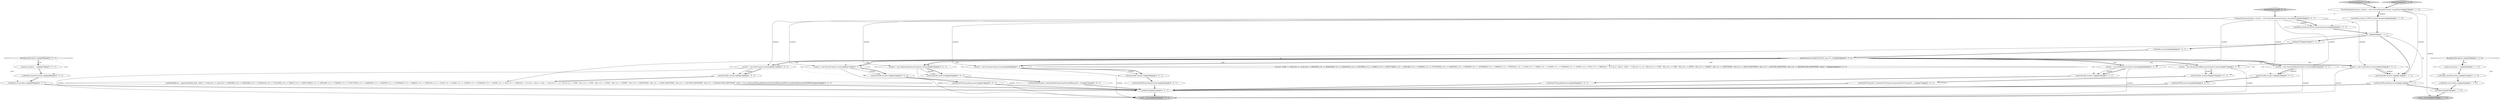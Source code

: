 digraph {
27 [style = filled, label = "_errHandler.sync(this)@@@8@@@['0', '0', '1']", fillcolor = white, shape = ellipse image = "AAA0AAABBB3BBB"];
35 [style = filled, label = "{setState(570)qualifiedName()}@@@68@@@['0', '0', '1']", fillcolor = white, shape = ellipse image = "AAA0AAABBB3BBB"];
33 [style = filled, label = "primaryExpression['0', '0', '1']", fillcolor = lightgray, shape = diamond image = "AAA0AAABBB3BBB"];
7 [style = filled, label = "_errHandler.recover(this,re)@@@52@@@['1', '1', '0']", fillcolor = white, shape = ellipse image = "AAA0AAABBB1BBB"];
44 [style = filled, label = "_localctx = new DereferenceContext(_localctx)@@@66@@@['0', '0', '1']", fillcolor = white, shape = ellipse image = "AAA0AAABBB3BBB"];
46 [style = filled, label = "_localctx.exception = re@@@87@@@['0', '0', '1']", fillcolor = white, shape = ellipse image = "AAA0AAABBB3BBB"];
6 [style = filled, label = "enterRule(_localctx,72,RULE_functionTemplate)@@@4@@@['1', '1', '0']", fillcolor = white, shape = ellipse image = "AAA0AAABBB1BBB"];
23 [style = filled, label = "setState(575)@@@7@@@['0', '0', '1']", fillcolor = white, shape = ellipse image = "AAA0AAABBB3BBB"];
36 [style = filled, label = "_localctx = new CastContext(_localctx)@@@10@@@['0', '0', '1']", fillcolor = white, shape = ellipse image = "AAA0AAABBB3BBB"];
24 [style = filled, label = "getInterpreter().adaptivePredict(_input,76,_ctx)@@@9@@@['0', '0', '1']", fillcolor = white, shape = diamond image = "AAA0AAABBB3BBB"];
15 [style = filled, label = "{setState(562)_la = _input.LA(1)if ((((_la) & ~0x3f) == 0 && ((1L << _la) & ((1L << ANALYZE) | (1L << ANALYZED) | (1L << CATALOGS) | (1L << COLUMNS) | (1L << DEBUG) | (1L << EXECUTABLE) | (1L << EXPLAIN) | (1L << FORMAT) | (1L << FUNCTIONS) | (1L << GRAPHVIZ) | (1L << MAPPED) | (1L << OPTIMIZED) | (1L << PARSED) | (1L << PHYSICAL) | (1L << PLAN) | (1L << RLIKE) | (1L << QUERY) | (1L << SCHEMAS) | (1L << SHOW) | (1L << SYS) | (1L << TABLES))) != 0) || ((((_la - 64)) & ~0x3f) == 0 && ((1L << (_la - 64)) & ((1L << (TEXT - 64)) | (1L << (TYPE - 64)) | (1L << (TYPES - 64)) | (1L << (VERIFY - 64)) | (1L << (IDENTIFIER - 64)) | (1L << (DIGIT_IDENTIFIER - 64)) | (1L << (QUOTED_IDENTIFIER - 64)) | (1L << (BACKQUOTED_IDENTIFIER - 64)))) != 0)) {{setState(559)qualifiedName()setState(560)match(DOT)}}setState(564)match(ASTERISK)}@@@33@@@['0', '0', '1']", fillcolor = white, shape = ellipse image = "AAA0AAABBB3BBB"];
29 [style = filled, label = "RecognitionException re@@@86@@@['0', '0', '1']", fillcolor = white, shape = diamond image = "AAA0AAABBB3BBB"];
22 [style = filled, label = "_localctx = new SubqueryExpressionContext(_localctx)@@@55@@@['0', '0', '1']", fillcolor = white, shape = ellipse image = "AAA0AAABBB3BBB"];
40 [style = filled, label = "enterOuterAlt(_localctx,4)@@@32@@@['0', '0', '1']", fillcolor = white, shape = ellipse image = "AAA0AAABBB3BBB"];
10 [style = filled, label = "int _la@@@5@@@['1', '1', '1']", fillcolor = white, shape = ellipse image = "AAA0AAABBB1BBB"];
2 [style = filled, label = "{exitRule()}@@@54@@@['1', '1', '0']", fillcolor = white, shape = ellipse image = "AAA0AAABBB1BBB"];
16 [style = filled, label = "PrimaryExpressionContext _localctx = new PrimaryExpressionContext(_ctx,getState())@@@3@@@['0', '0', '1']", fillcolor = white, shape = ellipse image = "AAA0AAABBB3BBB"];
17 [style = filled, label = "_localctx = new FunctionContext(_localctx)@@@48@@@['0', '0', '1']", fillcolor = white, shape = ellipse image = "AAA0AAABBB3BBB"];
26 [style = filled, label = "{exitRule()}@@@91@@@['0', '0', '1']", fillcolor = white, shape = ellipse image = "AAA0AAABBB3BBB"];
9 [style = filled, label = "_errHandler.reportError(this,re)@@@51@@@['1', '1', '0']", fillcolor = white, shape = ellipse image = "AAA0AAABBB1BBB"];
41 [style = filled, label = "enterOuterAlt(_localctx,6)@@@56@@@['0', '0', '1']", fillcolor = white, shape = ellipse image = "AAA0AAABBB3BBB"];
14 [style = filled, label = "enterOuterAlt(_localctx,7)@@@67@@@['0', '0', '1']", fillcolor = white, shape = ellipse image = "AAA0AAABBB3BBB"];
37 [style = filled, label = "enterOuterAlt(_localctx,8)@@@74@@@['0', '0', '1']", fillcolor = white, shape = ellipse image = "AAA0AAABBB3BBB"];
20 [style = filled, label = "_localctx = new ParenthesizedExpressionContext(_localctx)@@@73@@@['0', '0', '1']", fillcolor = white, shape = ellipse image = "AAA0AAABBB3BBB"];
21 [style = filled, label = "{setState(558)constant()}@@@26@@@['0', '0', '1']", fillcolor = white, shape = ellipse image = "AAA0AAABBB3BBB"];
8 [style = filled, label = "_localctx.exception = re@@@50@@@['1', '1', '0']", fillcolor = white, shape = ellipse image = "AAA0AAABBB1BBB"];
13 [style = filled, label = "_localctx = new StarContext(_localctx)@@@31@@@['0', '0', '1']", fillcolor = white, shape = ellipse image = "AAA0AAABBB3BBB"];
28 [style = filled, label = "{setState(565)functionExpression()}@@@50@@@['0', '0', '1']", fillcolor = white, shape = ellipse image = "AAA0AAABBB3BBB"];
45 [style = filled, label = "_errHandler.reportError(this,re)@@@88@@@['0', '0', '1']", fillcolor = white, shape = ellipse image = "AAA0AAABBB3BBB"];
25 [style = filled, label = "return _localctx@@@94@@@['0', '0', '1']", fillcolor = lightgray, shape = ellipse image = "AAA0AAABBB3BBB"];
34 [style = filled, label = "{setState(557)extractExpression()}@@@19@@@['0', '0', '1']", fillcolor = white, shape = ellipse image = "AAA0AAABBB3BBB"];
4 [style = filled, label = "{setState(556)castExpression()}@@@12@@@['1', '1', '1']", fillcolor = white, shape = ellipse image = "AAA0AAABBB1BBB"];
0 [style = filled, label = "functionTemplate['1', '0', '0']", fillcolor = lightgray, shape = diamond image = "AAA0AAABBB1BBB"];
38 [style = filled, label = "enterRule(_localctx,60,RULE_primaryExpression)@@@4@@@['0', '0', '1']", fillcolor = white, shape = ellipse image = "AAA0AAABBB3BBB"];
1 [style = filled, label = "FunctionTemplateContext _localctx = new FunctionTemplateContext(_ctx,getState())@@@3@@@['1', '1', '0']", fillcolor = white, shape = ellipse image = "AAA0AAABBB1BBB"];
32 [style = filled, label = "{setState(571)match(T__0)setState(572)expression()setState(573)match(T__1)}@@@75@@@['0', '0', '1']", fillcolor = white, shape = ellipse image = "AAA0AAABBB3BBB"];
31 [style = filled, label = "_localctx = new ExtractContext(_localctx)@@@17@@@['0', '0', '1']", fillcolor = white, shape = ellipse image = "AAA0AAABBB3BBB"];
42 [style = filled, label = "enterOuterAlt(_localctx,5)@@@49@@@['0', '0', '1']", fillcolor = white, shape = ellipse image = "AAA0AAABBB3BBB"];
18 [style = filled, label = "_localctx = new ConstantDefaultContext(_localctx)@@@24@@@['0', '0', '1']", fillcolor = white, shape = ellipse image = "AAA0AAABBB3BBB"];
39 [style = filled, label = "(((_la) & ~0x3f) == 0 && ((1L << _la) & ((1L << ANALYZE) | (1L << ANALYZED) | (1L << CATALOGS) | (1L << COLUMNS) | (1L << DEBUG) | (1L << EXECUTABLE) | (1L << EXPLAIN) | (1L << FORMAT) | (1L << FUNCTIONS) | (1L << GRAPHVIZ) | (1L << MAPPED) | (1L << OPTIMIZED) | (1L << PARSED) | (1L << PHYSICAL) | (1L << PLAN) | (1L << RLIKE) | (1L << QUERY) | (1L << SCHEMAS) | (1L << SHOW) | (1L << SYS) | (1L << TABLES))) != 0) || ((((_la - 64)) & ~0x3f) == 0 && ((1L << (_la - 64)) & ((1L << (TEXT - 64)) | (1L << (TYPE - 64)) | (1L << (TYPES - 64)) | (1L << (VERIFY - 64)) | (1L << (IDENTIFIER - 64)) | (1L << (DIGIT_IDENTIFIER - 64)) | (1L << (QUOTED_IDENTIFIER - 64)) | (1L << (BACKQUOTED_IDENTIFIER - 64)))) != 0)@@@36@@@['0', '0', '1']", fillcolor = white, shape = diamond image = "AAA0AAABBB3BBB"];
11 [style = filled, label = "return _localctx@@@57@@@['1', '1', '0']", fillcolor = lightgray, shape = ellipse image = "AAA0AAABBB1BBB"];
3 [style = filled, label = "enterOuterAlt(_localctx,1)@@@11@@@['1', '1', '1']", fillcolor = white, shape = ellipse image = "AAA0AAABBB1BBB"];
30 [style = filled, label = "_errHandler.recover(this,re)@@@89@@@['0', '0', '1']", fillcolor = white, shape = ellipse image = "AAA0AAABBB3BBB"];
19 [style = filled, label = "enterOuterAlt(_localctx,3)@@@25@@@['0', '0', '1']", fillcolor = white, shape = ellipse image = "AAA0AAABBB3BBB"];
12 [style = filled, label = "functionTemplate['0', '1', '0']", fillcolor = lightgray, shape = diamond image = "AAA0AAABBB2BBB"];
47 [style = filled, label = "enterOuterAlt(_localctx,2)@@@18@@@['0', '0', '1']", fillcolor = white, shape = ellipse image = "AAA0AAABBB3BBB"];
43 [style = filled, label = "{setState(566)match(T__0)setState(567)query()setState(568)match(T__1)}@@@57@@@['0', '0', '1']", fillcolor = white, shape = ellipse image = "AAA0AAABBB3BBB"];
5 [style = filled, label = "RecognitionException re@@@49@@@['1', '1', '0']", fillcolor = white, shape = diamond image = "AAA0AAABBB1BBB"];
44->14 [style = solid, label="_localctx"];
14->35 [style = bold, label=""];
18->19 [style = solid, label="_localctx"];
24->17 [style = dotted, label="true"];
40->15 [style = bold, label=""];
6->38 [style = dashed, label="0"];
43->26 [style = bold, label=""];
9->7 [style = bold, label=""];
45->30 [style = bold, label=""];
3->4 [style = bold, label=""];
1->11 [style = solid, label="_localctx"];
21->26 [style = bold, label=""];
34->26 [style = bold, label=""];
22->25 [style = solid, label="_localctx"];
24->42 [style = dotted, label="true"];
29->46 [style = bold, label=""];
10->15 [style = solid, label="_la"];
24->17 [style = bold, label=""];
20->37 [style = bold, label=""];
37->32 [style = bold, label=""];
18->25 [style = solid, label="_localctx"];
5->9 [style = dotted, label="true"];
1->6 [style = solid, label="_localctx"];
24->3 [style = dotted, label="true"];
47->34 [style = bold, label=""];
20->25 [style = solid, label="_localctx"];
33->16 [style = bold, label=""];
13->40 [style = solid, label="_localctx"];
16->22 [style = solid, label="_localctx"];
30->26 [style = bold, label=""];
24->44 [style = bold, label=""];
22->41 [style = bold, label=""];
18->19 [style = bold, label=""];
17->25 [style = solid, label="_localctx"];
13->40 [style = bold, label=""];
4->2 [style = bold, label=""];
17->42 [style = bold, label=""];
12->1 [style = bold, label=""];
24->18 [style = bold, label=""];
32->26 [style = bold, label=""];
44->25 [style = solid, label="_localctx"];
24->20 [style = bold, label=""];
5->7 [style = dotted, label="true"];
7->2 [style = bold, label=""];
24->22 [style = dotted, label="true"];
24->19 [style = dotted, label="true"];
31->47 [style = bold, label=""];
5->8 [style = dotted, label="true"];
41->43 [style = bold, label=""];
24->18 [style = dotted, label="true"];
16->36 [style = solid, label="_localctx"];
24->13 [style = bold, label=""];
16->20 [style = solid, label="_localctx"];
24->13 [style = dotted, label="true"];
31->47 [style = solid, label="_localctx"];
24->47 [style = dotted, label="true"];
24->39 [style = dotted, label="true"];
36->3 [style = solid, label="_localctx"];
24->44 [style = dotted, label="true"];
36->25 [style = solid, label="_localctx"];
28->26 [style = bold, label=""];
44->14 [style = bold, label=""];
1->6 [style = bold, label=""];
24->31 [style = bold, label=""];
10->23 [style = bold, label=""];
0->1 [style = bold, label=""];
6->10 [style = bold, label=""];
24->20 [style = dotted, label="true"];
17->42 [style = solid, label="_localctx"];
16->17 [style = solid, label="_localctx"];
27->24 [style = bold, label=""];
22->41 [style = solid, label="_localctx"];
42->28 [style = bold, label=""];
24->40 [style = dotted, label="true"];
16->13 [style = solid, label="_localctx"];
24->36 [style = dotted, label="true"];
35->26 [style = bold, label=""];
2->11 [style = bold, label=""];
19->21 [style = bold, label=""];
5->8 [style = bold, label=""];
1->3 [style = solid, label="_localctx"];
24->41 [style = dotted, label="true"];
24->14 [style = dotted, label="true"];
23->27 [style = bold, label=""];
10->4 [style = solid, label="_la"];
16->44 [style = solid, label="_localctx"];
16->18 [style = solid, label="_localctx"];
38->10 [style = bold, label=""];
26->25 [style = bold, label=""];
24->31 [style = dotted, label="true"];
4->26 [style = bold, label=""];
10->3 [style = bold, label=""];
24->22 [style = bold, label=""];
16->31 [style = solid, label="_localctx"];
15->26 [style = bold, label=""];
29->46 [style = dotted, label="true"];
24->36 [style = bold, label=""];
29->45 [style = dotted, label="true"];
13->25 [style = solid, label="_localctx"];
1->16 [style = dashed, label="0"];
24->37 [style = dotted, label="true"];
8->9 [style = bold, label=""];
29->30 [style = dotted, label="true"];
31->25 [style = solid, label="_localctx"];
46->45 [style = bold, label=""];
20->37 [style = solid, label="_localctx"];
16->38 [style = solid, label="_localctx"];
16->38 [style = bold, label=""];
36->3 [style = bold, label=""];
}
